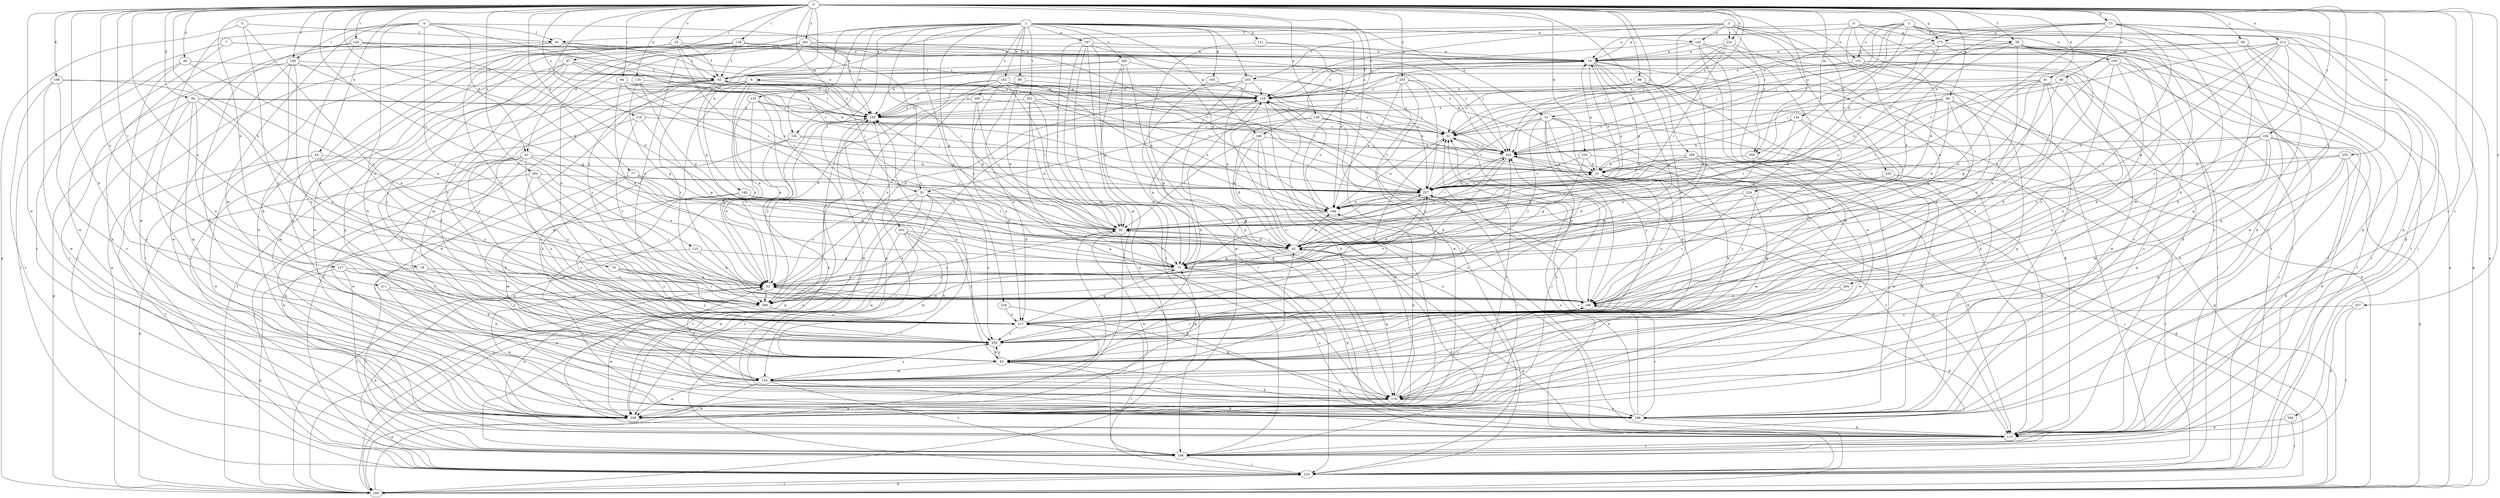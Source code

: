 strict digraph  {
0;
1;
2;
3;
4;
5;
6;
7;
8;
10;
13;
18;
21;
23;
31;
36;
40;
41;
42;
43;
48;
49;
51;
52;
58;
61;
62;
73;
77;
79;
81;
83;
84;
86;
88;
91;
92;
97;
99;
103;
108;
111;
113;
115;
116;
117;
118;
120;
123;
130;
131;
133;
134;
135;
136;
140;
143;
144;
147;
150;
151;
155;
160;
162;
165;
166;
175;
176;
182;
185;
186;
196;
199;
200;
201;
202;
203;
205;
206;
211;
213;
216;
217;
222;
224;
225;
227;
233;
234;
238;
249;
255;
257;
258;
259;
260;
261;
263;
264;
269;
0 -> 13  [label=b];
0 -> 18  [label=b];
0 -> 23  [label=c];
0 -> 31  [label=c];
0 -> 36  [label=d];
0 -> 40  [label=d];
0 -> 43  [label=e];
0 -> 48  [label=e];
0 -> 49  [label=e];
0 -> 58  [label=f];
0 -> 73  [label=g];
0 -> 77  [label=h];
0 -> 79  [label=h];
0 -> 81  [label=h];
0 -> 83  [label=h];
0 -> 84  [label=i];
0 -> 86  [label=i];
0 -> 97  [label=j];
0 -> 99  [label=j];
0 -> 103  [label=j];
0 -> 108  [label=k];
0 -> 115  [label=l];
0 -> 116  [label=l];
0 -> 117  [label=l];
0 -> 118  [label=l];
0 -> 120  [label=l];
0 -> 130  [label=m];
0 -> 131  [label=m];
0 -> 135  [label=n];
0 -> 136  [label=n];
0 -> 140  [label=n];
0 -> 160  [label=p];
0 -> 175  [label=q];
0 -> 182  [label=r];
0 -> 185  [label=r];
0 -> 196  [label=s];
0 -> 199  [label=t];
0 -> 211  [label=u];
0 -> 213  [label=u];
0 -> 222  [label=v];
0 -> 233  [label=w];
0 -> 234  [label=w];
0 -> 238  [label=w];
0 -> 249  [label=x];
0 -> 255  [label=y];
0 -> 257  [label=y];
0 -> 258  [label=y];
0 -> 260  [label=z];
0 -> 261  [label=z];
0 -> 263  [label=z];
0 -> 264  [label=z];
0 -> 269  [label=z];
1 -> 8  [label=a];
1 -> 41  [label=d];
1 -> 51  [label=e];
1 -> 73  [label=g];
1 -> 88  [label=i];
1 -> 91  [label=i];
1 -> 111  [label=k];
1 -> 113  [label=k];
1 -> 123  [label=l];
1 -> 131  [label=m];
1 -> 133  [label=m];
1 -> 143  [label=n];
1 -> 147  [label=o];
1 -> 160  [label=p];
1 -> 162  [label=p];
1 -> 165  [label=p];
1 -> 200  [label=t];
1 -> 201  [label=t];
1 -> 202  [label=t];
1 -> 203  [label=t];
1 -> 205  [label=t];
1 -> 216  [label=u];
2 -> 10  [label=a];
2 -> 21  [label=b];
2 -> 31  [label=c];
2 -> 58  [label=f];
2 -> 103  [label=j];
2 -> 113  [label=k];
2 -> 123  [label=l];
2 -> 134  [label=m];
2 -> 150  [label=o];
2 -> 151  [label=o];
2 -> 258  [label=y];
3 -> 61  [label=f];
3 -> 143  [label=n];
3 -> 151  [label=o];
3 -> 155  [label=o];
3 -> 196  [label=s];
3 -> 205  [label=t];
3 -> 222  [label=v];
3 -> 224  [label=v];
3 -> 225  [label=v];
3 -> 258  [label=y];
3 -> 269  [label=z];
4 -> 41  [label=d];
4 -> 61  [label=f];
4 -> 134  [label=m];
4 -> 185  [label=r];
4 -> 186  [label=r];
4 -> 217  [label=u];
4 -> 227  [label=v];
4 -> 238  [label=w];
4 -> 249  [label=x];
5 -> 61  [label=f];
5 -> 166  [label=p];
5 -> 259  [label=y];
5 -> 269  [label=z];
6 -> 42  [label=d];
6 -> 51  [label=e];
6 -> 52  [label=e];
6 -> 62  [label=f];
6 -> 113  [label=k];
6 -> 123  [label=l];
6 -> 175  [label=q];
7 -> 10  [label=a];
7 -> 155  [label=o];
7 -> 206  [label=t];
7 -> 238  [label=w];
8 -> 31  [label=c];
8 -> 52  [label=e];
8 -> 91  [label=i];
8 -> 123  [label=l];
8 -> 134  [label=m];
8 -> 155  [label=o];
8 -> 238  [label=w];
8 -> 269  [label=z];
10 -> 62  [label=f];
10 -> 73  [label=g];
10 -> 91  [label=i];
10 -> 113  [label=k];
10 -> 144  [label=n];
10 -> 155  [label=o];
10 -> 166  [label=p];
10 -> 217  [label=u];
10 -> 227  [label=v];
13 -> 10  [label=a];
13 -> 83  [label=h];
13 -> 92  [label=i];
13 -> 103  [label=j];
13 -> 113  [label=k];
13 -> 166  [label=p];
13 -> 175  [label=q];
13 -> 176  [label=q];
13 -> 186  [label=r];
13 -> 227  [label=v];
18 -> 52  [label=e];
18 -> 206  [label=t];
18 -> 217  [label=u];
21 -> 10  [label=a];
21 -> 62  [label=f];
21 -> 113  [label=k];
21 -> 166  [label=p];
21 -> 186  [label=r];
21 -> 217  [label=u];
21 -> 227  [label=v];
23 -> 10  [label=a];
23 -> 62  [label=f];
23 -> 92  [label=i];
23 -> 123  [label=l];
23 -> 176  [label=q];
23 -> 217  [label=u];
23 -> 227  [label=v];
23 -> 238  [label=w];
31 -> 103  [label=j];
31 -> 144  [label=n];
31 -> 186  [label=r];
36 -> 134  [label=m];
36 -> 166  [label=p];
36 -> 196  [label=s];
36 -> 217  [label=u];
36 -> 227  [label=v];
36 -> 249  [label=x];
36 -> 269  [label=z];
40 -> 52  [label=e];
40 -> 62  [label=f];
40 -> 123  [label=l];
40 -> 196  [label=s];
41 -> 21  [label=b];
41 -> 42  [label=d];
41 -> 52  [label=e];
41 -> 113  [label=k];
41 -> 123  [label=l];
41 -> 196  [label=s];
41 -> 217  [label=u];
41 -> 238  [label=w];
42 -> 73  [label=g];
42 -> 92  [label=i];
42 -> 103  [label=j];
42 -> 144  [label=n];
42 -> 176  [label=q];
42 -> 269  [label=z];
43 -> 21  [label=b];
43 -> 123  [label=l];
43 -> 217  [label=u];
43 -> 238  [label=w];
48 -> 42  [label=d];
48 -> 103  [label=j];
48 -> 155  [label=o];
48 -> 196  [label=s];
48 -> 217  [label=u];
49 -> 21  [label=b];
49 -> 42  [label=d];
49 -> 73  [label=g];
49 -> 123  [label=l];
49 -> 144  [label=n];
49 -> 176  [label=q];
49 -> 249  [label=x];
51 -> 31  [label=c];
51 -> 83  [label=h];
51 -> 166  [label=p];
51 -> 176  [label=q];
51 -> 186  [label=r];
51 -> 217  [label=u];
51 -> 227  [label=v];
51 -> 259  [label=y];
51 -> 269  [label=z];
52 -> 186  [label=r];
52 -> 238  [label=w];
52 -> 249  [label=x];
52 -> 269  [label=z];
58 -> 10  [label=a];
58 -> 42  [label=d];
58 -> 83  [label=h];
58 -> 103  [label=j];
58 -> 123  [label=l];
58 -> 166  [label=p];
58 -> 196  [label=s];
58 -> 206  [label=t];
58 -> 217  [label=u];
61 -> 10  [label=a];
61 -> 62  [label=f];
61 -> 103  [label=j];
61 -> 123  [label=l];
61 -> 166  [label=p];
62 -> 155  [label=o];
62 -> 186  [label=r];
62 -> 227  [label=v];
62 -> 249  [label=x];
62 -> 259  [label=y];
62 -> 269  [label=z];
73 -> 52  [label=e];
73 -> 103  [label=j];
73 -> 196  [label=s];
73 -> 227  [label=v];
77 -> 73  [label=g];
77 -> 83  [label=h];
77 -> 92  [label=i];
77 -> 113  [label=k];
77 -> 227  [label=v];
79 -> 52  [label=e];
79 -> 186  [label=r];
79 -> 259  [label=y];
79 -> 269  [label=z];
81 -> 42  [label=d];
81 -> 73  [label=g];
81 -> 92  [label=i];
81 -> 155  [label=o];
81 -> 186  [label=r];
81 -> 238  [label=w];
81 -> 259  [label=y];
83 -> 62  [label=f];
83 -> 134  [label=m];
83 -> 206  [label=t];
83 -> 249  [label=x];
83 -> 259  [label=y];
84 -> 52  [label=e];
84 -> 92  [label=i];
84 -> 155  [label=o];
84 -> 249  [label=x];
86 -> 31  [label=c];
86 -> 42  [label=d];
86 -> 113  [label=k];
86 -> 155  [label=o];
86 -> 206  [label=t];
86 -> 249  [label=x];
88 -> 42  [label=d];
88 -> 155  [label=o];
88 -> 217  [label=u];
88 -> 269  [label=z];
91 -> 52  [label=e];
91 -> 92  [label=i];
91 -> 123  [label=l];
91 -> 144  [label=n];
91 -> 166  [label=p];
91 -> 206  [label=t];
91 -> 238  [label=w];
91 -> 259  [label=y];
92 -> 42  [label=d];
92 -> 113  [label=k];
92 -> 238  [label=w];
92 -> 249  [label=x];
92 -> 269  [label=z];
97 -> 21  [label=b];
97 -> 62  [label=f];
97 -> 83  [label=h];
97 -> 176  [label=q];
97 -> 238  [label=w];
97 -> 249  [label=x];
97 -> 259  [label=y];
99 -> 10  [label=a];
99 -> 103  [label=j];
99 -> 155  [label=o];
99 -> 176  [label=q];
99 -> 206  [label=t];
99 -> 238  [label=w];
103 -> 21  [label=b];
103 -> 31  [label=c];
103 -> 73  [label=g];
103 -> 92  [label=i];
103 -> 206  [label=t];
103 -> 227  [label=v];
108 -> 52  [label=e];
108 -> 155  [label=o];
108 -> 196  [label=s];
108 -> 206  [label=t];
108 -> 238  [label=w];
111 -> 10  [label=a];
111 -> 144  [label=n];
111 -> 176  [label=q];
113 -> 52  [label=e];
113 -> 155  [label=o];
113 -> 206  [label=t];
115 -> 52  [label=e];
115 -> 73  [label=g];
115 -> 196  [label=s];
116 -> 31  [label=c];
116 -> 73  [label=g];
116 -> 83  [label=h];
116 -> 186  [label=r];
117 -> 52  [label=e];
117 -> 83  [label=h];
117 -> 166  [label=p];
117 -> 206  [label=t];
117 -> 259  [label=y];
118 -> 10  [label=a];
118 -> 21  [label=b];
118 -> 62  [label=f];
118 -> 103  [label=j];
118 -> 206  [label=t];
118 -> 238  [label=w];
118 -> 259  [label=y];
120 -> 10  [label=a];
120 -> 42  [label=d];
120 -> 113  [label=k];
120 -> 176  [label=q];
120 -> 217  [label=u];
120 -> 249  [label=x];
123 -> 31  [label=c];
123 -> 52  [label=e];
123 -> 155  [label=o];
123 -> 166  [label=p];
130 -> 21  [label=b];
130 -> 31  [label=c];
130 -> 92  [label=i];
130 -> 186  [label=r];
130 -> 217  [label=u];
131 -> 52  [label=e];
131 -> 83  [label=h];
131 -> 92  [label=i];
131 -> 103  [label=j];
133 -> 52  [label=e];
133 -> 113  [label=k];
133 -> 166  [label=p];
133 -> 238  [label=w];
133 -> 249  [label=x];
134 -> 42  [label=d];
134 -> 52  [label=e];
134 -> 73  [label=g];
134 -> 92  [label=i];
134 -> 113  [label=k];
134 -> 166  [label=p];
134 -> 176  [label=q];
134 -> 206  [label=t];
134 -> 238  [label=w];
134 -> 259  [label=y];
135 -> 42  [label=d];
135 -> 73  [label=g];
135 -> 155  [label=o];
135 -> 227  [label=v];
136 -> 21  [label=b];
136 -> 31  [label=c];
136 -> 42  [label=d];
136 -> 73  [label=g];
136 -> 227  [label=v];
140 -> 42  [label=d];
140 -> 134  [label=m];
140 -> 144  [label=n];
140 -> 259  [label=y];
143 -> 10  [label=a];
143 -> 113  [label=k];
143 -> 155  [label=o];
143 -> 176  [label=q];
143 -> 196  [label=s];
143 -> 238  [label=w];
144 -> 10  [label=a];
144 -> 92  [label=i];
144 -> 155  [label=o];
147 -> 10  [label=a];
147 -> 73  [label=g];
147 -> 92  [label=i];
147 -> 134  [label=m];
147 -> 144  [label=n];
147 -> 166  [label=p];
147 -> 206  [label=t];
150 -> 62  [label=f];
150 -> 83  [label=h];
150 -> 123  [label=l];
150 -> 186  [label=r];
150 -> 206  [label=t];
150 -> 259  [label=y];
151 -> 31  [label=c];
151 -> 62  [label=f];
151 -> 123  [label=l];
151 -> 196  [label=s];
151 -> 259  [label=y];
155 -> 10  [label=a];
155 -> 73  [label=g];
155 -> 83  [label=h];
155 -> 238  [label=w];
155 -> 249  [label=x];
160 -> 42  [label=d];
160 -> 83  [label=h];
160 -> 92  [label=i];
160 -> 103  [label=j];
160 -> 238  [label=w];
162 -> 31  [label=c];
162 -> 42  [label=d];
162 -> 52  [label=e];
162 -> 92  [label=i];
162 -> 103  [label=j];
162 -> 144  [label=n];
162 -> 155  [label=o];
162 -> 227  [label=v];
162 -> 249  [label=x];
162 -> 269  [label=z];
165 -> 113  [label=k];
165 -> 155  [label=o];
166 -> 42  [label=d];
166 -> 62  [label=f];
166 -> 103  [label=j];
166 -> 123  [label=l];
166 -> 217  [label=u];
166 -> 249  [label=x];
175 -> 10  [label=a];
175 -> 21  [label=b];
175 -> 83  [label=h];
175 -> 196  [label=s];
175 -> 227  [label=v];
176 -> 144  [label=n];
176 -> 186  [label=r];
176 -> 196  [label=s];
176 -> 238  [label=w];
176 -> 249  [label=x];
182 -> 103  [label=j];
182 -> 113  [label=k];
182 -> 134  [label=m];
182 -> 144  [label=n];
182 -> 176  [label=q];
182 -> 196  [label=s];
182 -> 217  [label=u];
185 -> 62  [label=f];
185 -> 73  [label=g];
185 -> 83  [label=h];
185 -> 206  [label=t];
185 -> 238  [label=w];
185 -> 259  [label=y];
186 -> 52  [label=e];
186 -> 113  [label=k];
186 -> 155  [label=o];
186 -> 217  [label=u];
196 -> 31  [label=c];
196 -> 73  [label=g];
196 -> 83  [label=h];
196 -> 113  [label=k];
196 -> 186  [label=r];
196 -> 227  [label=v];
199 -> 21  [label=b];
199 -> 42  [label=d];
199 -> 113  [label=k];
199 -> 227  [label=v];
199 -> 238  [label=w];
199 -> 259  [label=y];
200 -> 62  [label=f];
200 -> 123  [label=l];
200 -> 176  [label=q];
200 -> 206  [label=t];
200 -> 227  [label=v];
200 -> 249  [label=x];
201 -> 31  [label=c];
201 -> 42  [label=d];
201 -> 92  [label=i];
201 -> 144  [label=n];
201 -> 176  [label=q];
201 -> 249  [label=x];
202 -> 21  [label=b];
202 -> 92  [label=i];
202 -> 217  [label=u];
202 -> 249  [label=x];
203 -> 42  [label=d];
203 -> 83  [label=h];
203 -> 134  [label=m];
203 -> 196  [label=s];
203 -> 238  [label=w];
203 -> 259  [label=y];
205 -> 31  [label=c];
205 -> 42  [label=d];
205 -> 52  [label=e];
205 -> 155  [label=o];
205 -> 238  [label=w];
205 -> 249  [label=x];
206 -> 42  [label=d];
206 -> 123  [label=l];
211 -> 83  [label=h];
211 -> 196  [label=s];
211 -> 269  [label=z];
213 -> 10  [label=a];
213 -> 42  [label=d];
213 -> 73  [label=g];
213 -> 83  [label=h];
213 -> 113  [label=k];
213 -> 166  [label=p];
213 -> 186  [label=r];
213 -> 227  [label=v];
216 -> 176  [label=q];
216 -> 217  [label=u];
217 -> 73  [label=g];
217 -> 123  [label=l];
217 -> 259  [label=y];
222 -> 10  [label=a];
222 -> 31  [label=c];
222 -> 52  [label=e];
222 -> 92  [label=i];
222 -> 103  [label=j];
222 -> 259  [label=y];
224 -> 134  [label=m];
224 -> 144  [label=n];
224 -> 186  [label=r];
225 -> 42  [label=d];
225 -> 123  [label=l];
225 -> 196  [label=s];
225 -> 227  [label=v];
227 -> 21  [label=b];
227 -> 52  [label=e];
227 -> 92  [label=i];
227 -> 113  [label=k];
227 -> 144  [label=n];
233 -> 21  [label=b];
233 -> 83  [label=h];
233 -> 92  [label=i];
233 -> 113  [label=k];
233 -> 166  [label=p];
233 -> 176  [label=q];
234 -> 21  [label=b];
234 -> 73  [label=g];
234 -> 83  [label=h];
234 -> 227  [label=v];
238 -> 31  [label=c];
238 -> 103  [label=j];
238 -> 227  [label=v];
249 -> 31  [label=c];
249 -> 166  [label=p];
249 -> 176  [label=q];
249 -> 269  [label=z];
255 -> 103  [label=j];
255 -> 144  [label=n];
255 -> 155  [label=o];
255 -> 227  [label=v];
255 -> 238  [label=w];
255 -> 259  [label=y];
257 -> 113  [label=k];
257 -> 206  [label=t];
257 -> 217  [label=u];
258 -> 21  [label=b];
258 -> 52  [label=e];
258 -> 196  [label=s];
258 -> 238  [label=w];
259 -> 31  [label=c];
259 -> 83  [label=h];
259 -> 186  [label=r];
260 -> 113  [label=k];
260 -> 123  [label=l];
261 -> 10  [label=a];
261 -> 73  [label=g];
261 -> 92  [label=i];
261 -> 103  [label=j];
261 -> 134  [label=m];
261 -> 217  [label=u];
261 -> 227  [label=v];
261 -> 269  [label=z];
263 -> 166  [label=p];
263 -> 186  [label=r];
263 -> 217  [label=u];
263 -> 227  [label=v];
263 -> 269  [label=z];
264 -> 83  [label=h];
264 -> 186  [label=r];
269 -> 155  [label=o];
269 -> 217  [label=u];
269 -> 227  [label=v];
269 -> 238  [label=w];
}
